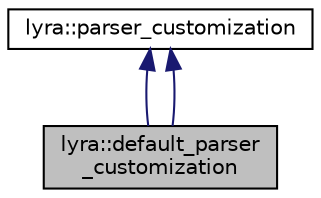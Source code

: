 digraph "lyra::default_parser_customization"
{
 // INTERACTIVE_SVG=YES
 // LATEX_PDF_SIZE
  edge [fontname="Helvetica",fontsize="10",labelfontname="Helvetica",labelfontsize="10"];
  node [fontname="Helvetica",fontsize="10",shape=record];
  Node1 [label="lyra::default_parser\l_customization",height=0.2,width=0.4,color="black", fillcolor="grey75", style="filled", fontcolor="black",tooltip=" "];
  Node2 -> Node1 [dir="back",color="midnightblue",fontsize="10",style="solid",fontname="Helvetica"];
  Node2 [label="lyra::parser_customization",height=0.2,width=0.4,color="black", fillcolor="white", style="filled",URL="$structlyra_1_1parser__customization.html",tooltip=" "];
  Node2 -> Node1 [dir="back",color="midnightblue",fontsize="10",style="solid",fontname="Helvetica"];
}
